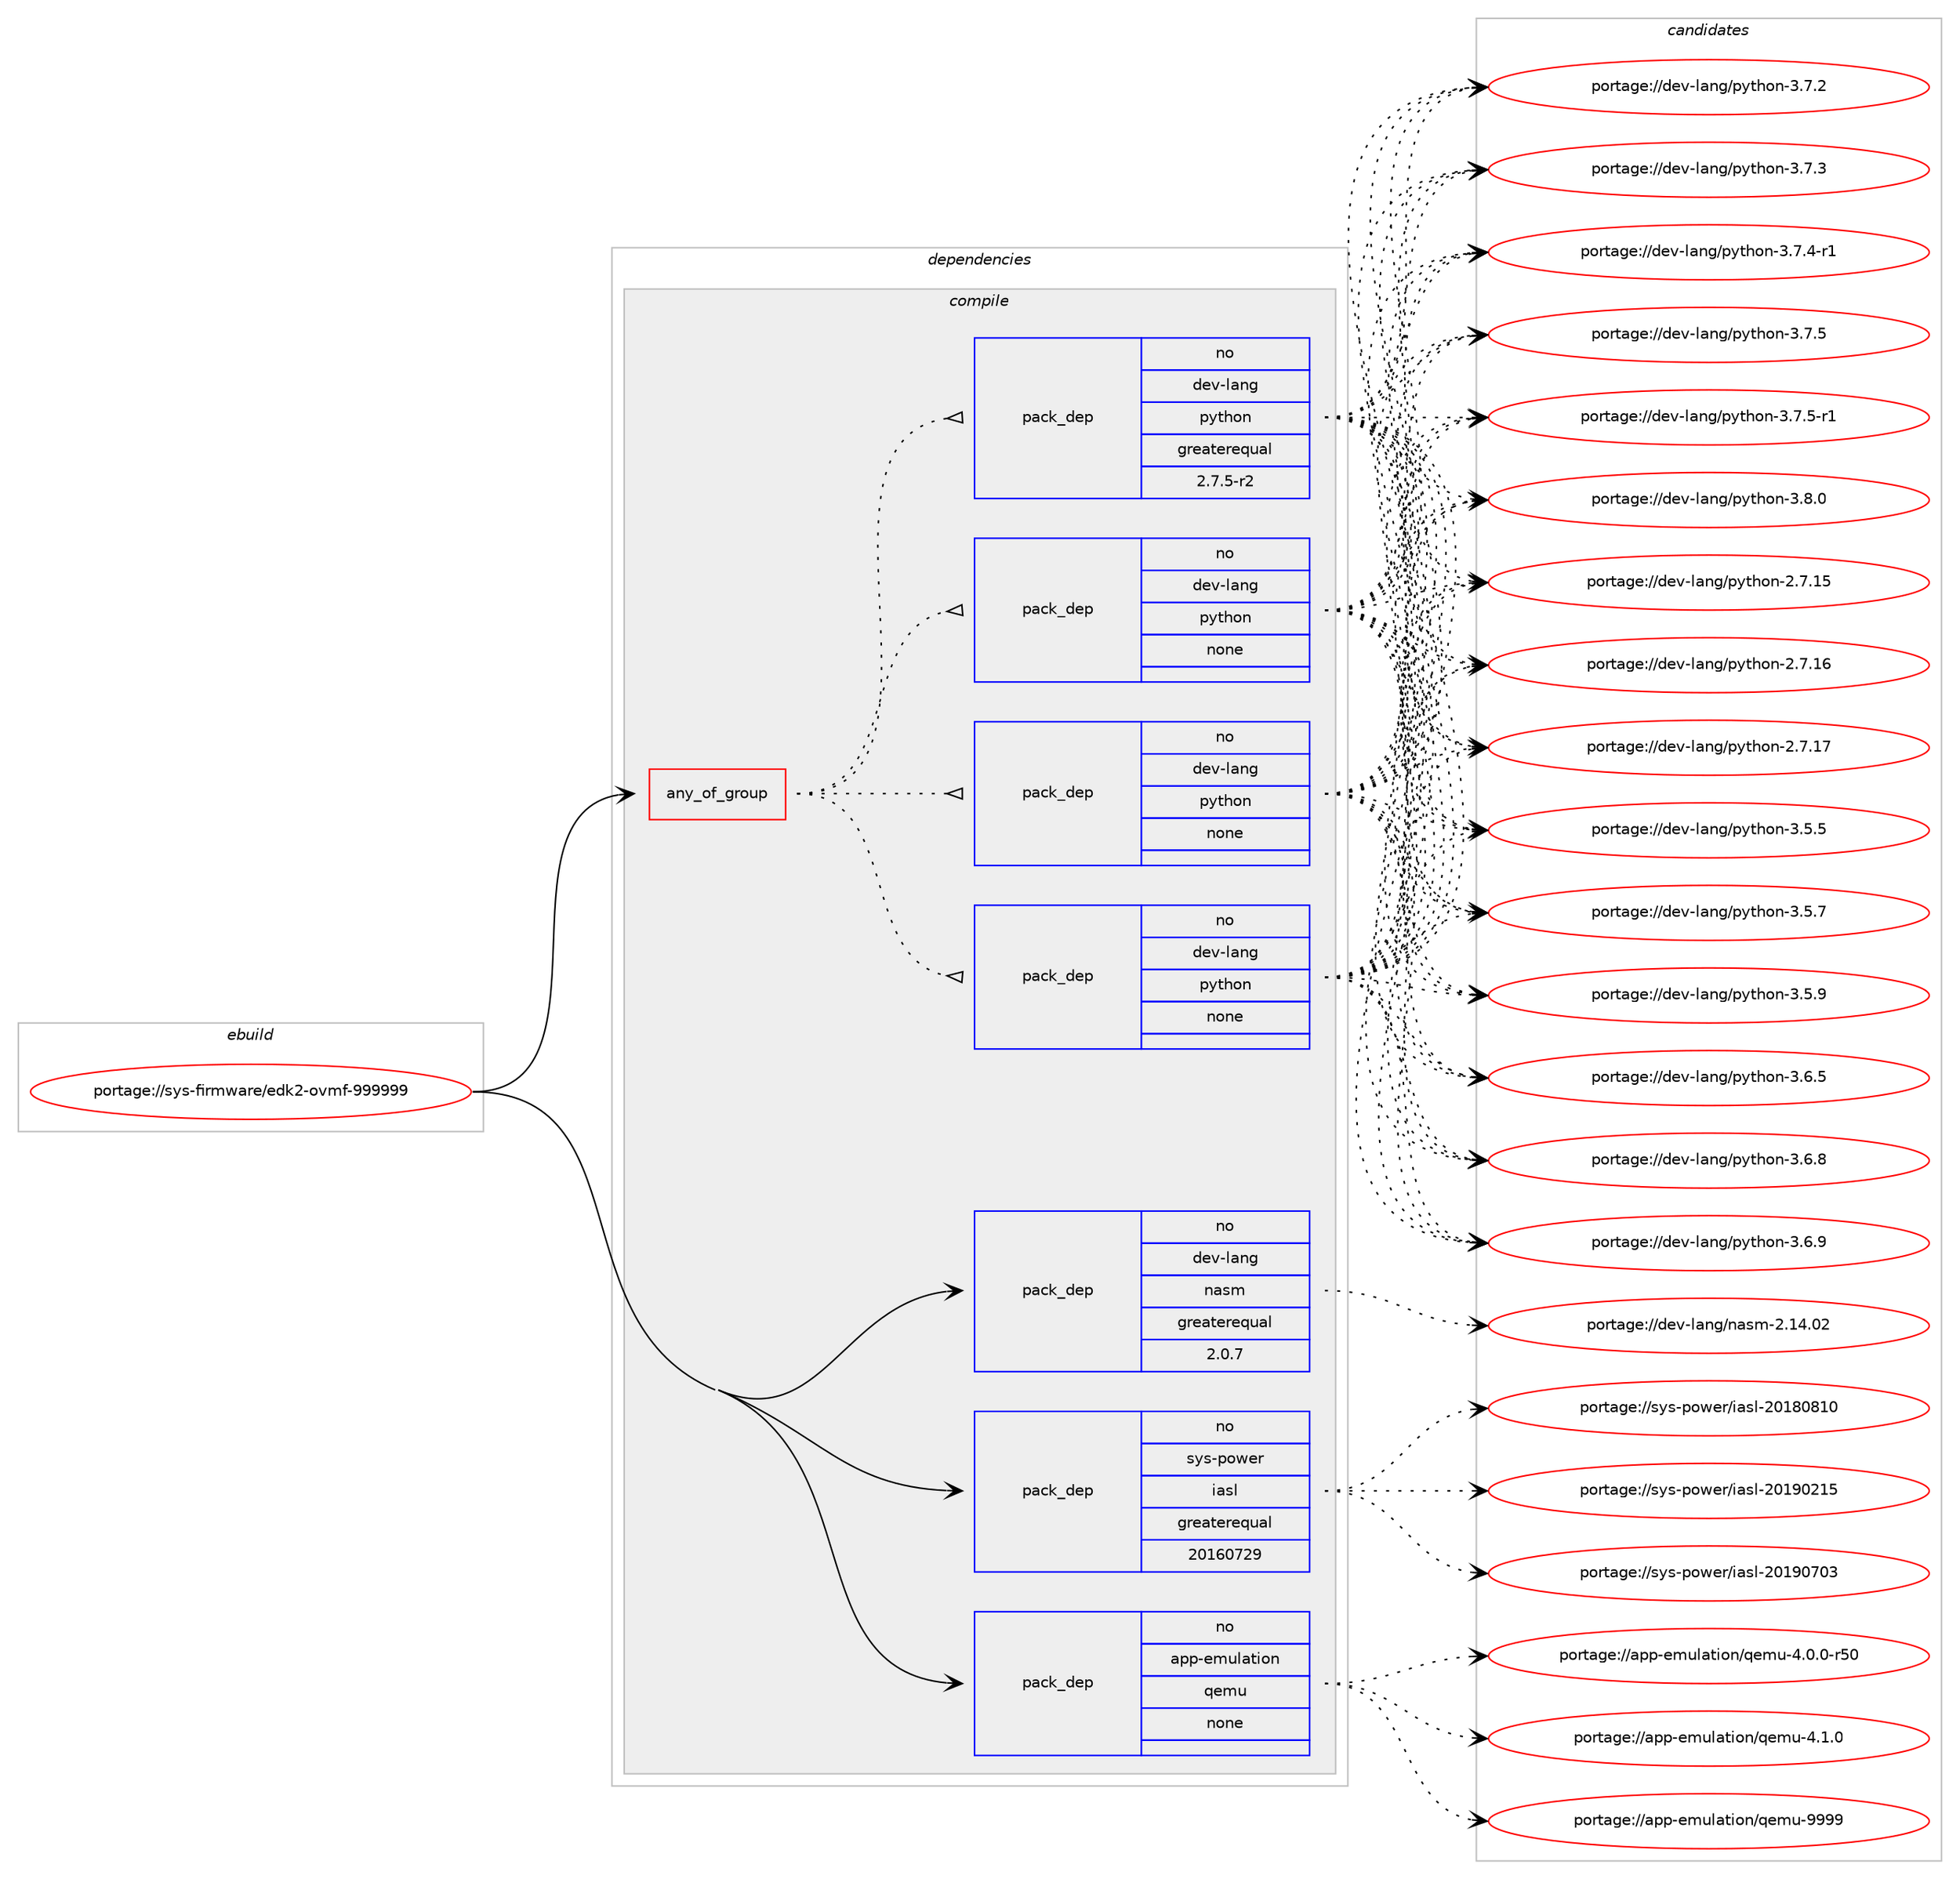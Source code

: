 digraph prolog {

# *************
# Graph options
# *************

newrank=true;
concentrate=true;
compound=true;
graph [rankdir=LR,fontname=Helvetica,fontsize=10,ranksep=1.5];#, ranksep=2.5, nodesep=0.2];
edge  [arrowhead=vee];
node  [fontname=Helvetica,fontsize=10];

# **********
# The ebuild
# **********

subgraph cluster_leftcol {
color=gray;
rank=same;
label=<<i>ebuild</i>>;
id [label="portage://sys-firmware/edk2-ovmf-999999", color=red, width=4, href="../sys-firmware/edk2-ovmf-999999.svg"];
}

# ****************
# The dependencies
# ****************

subgraph cluster_midcol {
color=gray;
label=<<i>dependencies</i>>;
subgraph cluster_compile {
fillcolor="#eeeeee";
style=filled;
label=<<i>compile</i>>;
subgraph any6859 {
dependency424444 [label=<<TABLE BORDER="0" CELLBORDER="1" CELLSPACING="0" CELLPADDING="4"><TR><TD CELLPADDING="10">any_of_group</TD></TR></TABLE>>, shape=none, color=red];subgraph pack314621 {
dependency424445 [label=<<TABLE BORDER="0" CELLBORDER="1" CELLSPACING="0" CELLPADDING="4" WIDTH="220"><TR><TD ROWSPAN="6" CELLPADDING="30">pack_dep</TD></TR><TR><TD WIDTH="110">no</TD></TR><TR><TD>dev-lang</TD></TR><TR><TD>python</TD></TR><TR><TD>none</TD></TR><TR><TD></TD></TR></TABLE>>, shape=none, color=blue];
}
dependency424444:e -> dependency424445:w [weight=20,style="dotted",arrowhead="oinv"];
subgraph pack314622 {
dependency424446 [label=<<TABLE BORDER="0" CELLBORDER="1" CELLSPACING="0" CELLPADDING="4" WIDTH="220"><TR><TD ROWSPAN="6" CELLPADDING="30">pack_dep</TD></TR><TR><TD WIDTH="110">no</TD></TR><TR><TD>dev-lang</TD></TR><TR><TD>python</TD></TR><TR><TD>none</TD></TR><TR><TD></TD></TR></TABLE>>, shape=none, color=blue];
}
dependency424444:e -> dependency424446:w [weight=20,style="dotted",arrowhead="oinv"];
subgraph pack314623 {
dependency424447 [label=<<TABLE BORDER="0" CELLBORDER="1" CELLSPACING="0" CELLPADDING="4" WIDTH="220"><TR><TD ROWSPAN="6" CELLPADDING="30">pack_dep</TD></TR><TR><TD WIDTH="110">no</TD></TR><TR><TD>dev-lang</TD></TR><TR><TD>python</TD></TR><TR><TD>none</TD></TR><TR><TD></TD></TR></TABLE>>, shape=none, color=blue];
}
dependency424444:e -> dependency424447:w [weight=20,style="dotted",arrowhead="oinv"];
subgraph pack314624 {
dependency424448 [label=<<TABLE BORDER="0" CELLBORDER="1" CELLSPACING="0" CELLPADDING="4" WIDTH="220"><TR><TD ROWSPAN="6" CELLPADDING="30">pack_dep</TD></TR><TR><TD WIDTH="110">no</TD></TR><TR><TD>dev-lang</TD></TR><TR><TD>python</TD></TR><TR><TD>greaterequal</TD></TR><TR><TD>2.7.5-r2</TD></TR></TABLE>>, shape=none, color=blue];
}
dependency424444:e -> dependency424448:w [weight=20,style="dotted",arrowhead="oinv"];
}
id:e -> dependency424444:w [weight=20,style="solid",arrowhead="vee"];
subgraph pack314625 {
dependency424449 [label=<<TABLE BORDER="0" CELLBORDER="1" CELLSPACING="0" CELLPADDING="4" WIDTH="220"><TR><TD ROWSPAN="6" CELLPADDING="30">pack_dep</TD></TR><TR><TD WIDTH="110">no</TD></TR><TR><TD>app-emulation</TD></TR><TR><TD>qemu</TD></TR><TR><TD>none</TD></TR><TR><TD></TD></TR></TABLE>>, shape=none, color=blue];
}
id:e -> dependency424449:w [weight=20,style="solid",arrowhead="vee"];
subgraph pack314626 {
dependency424450 [label=<<TABLE BORDER="0" CELLBORDER="1" CELLSPACING="0" CELLPADDING="4" WIDTH="220"><TR><TD ROWSPAN="6" CELLPADDING="30">pack_dep</TD></TR><TR><TD WIDTH="110">no</TD></TR><TR><TD>dev-lang</TD></TR><TR><TD>nasm</TD></TR><TR><TD>greaterequal</TD></TR><TR><TD>2.0.7</TD></TR></TABLE>>, shape=none, color=blue];
}
id:e -> dependency424450:w [weight=20,style="solid",arrowhead="vee"];
subgraph pack314627 {
dependency424451 [label=<<TABLE BORDER="0" CELLBORDER="1" CELLSPACING="0" CELLPADDING="4" WIDTH="220"><TR><TD ROWSPAN="6" CELLPADDING="30">pack_dep</TD></TR><TR><TD WIDTH="110">no</TD></TR><TR><TD>sys-power</TD></TR><TR><TD>iasl</TD></TR><TR><TD>greaterequal</TD></TR><TR><TD>20160729</TD></TR></TABLE>>, shape=none, color=blue];
}
id:e -> dependency424451:w [weight=20,style="solid",arrowhead="vee"];
}
subgraph cluster_compileandrun {
fillcolor="#eeeeee";
style=filled;
label=<<i>compile and run</i>>;
}
subgraph cluster_run {
fillcolor="#eeeeee";
style=filled;
label=<<i>run</i>>;
}
}

# **************
# The candidates
# **************

subgraph cluster_choices {
rank=same;
color=gray;
label=<<i>candidates</i>>;

subgraph choice314621 {
color=black;
nodesep=1;
choiceportage10010111845108971101034711212111610411111045504655464953 [label="portage://dev-lang/python-2.7.15", color=red, width=4,href="../dev-lang/python-2.7.15.svg"];
choiceportage10010111845108971101034711212111610411111045504655464954 [label="portage://dev-lang/python-2.7.16", color=red, width=4,href="../dev-lang/python-2.7.16.svg"];
choiceportage10010111845108971101034711212111610411111045504655464955 [label="portage://dev-lang/python-2.7.17", color=red, width=4,href="../dev-lang/python-2.7.17.svg"];
choiceportage100101118451089711010347112121116104111110455146534653 [label="portage://dev-lang/python-3.5.5", color=red, width=4,href="../dev-lang/python-3.5.5.svg"];
choiceportage100101118451089711010347112121116104111110455146534655 [label="portage://dev-lang/python-3.5.7", color=red, width=4,href="../dev-lang/python-3.5.7.svg"];
choiceportage100101118451089711010347112121116104111110455146534657 [label="portage://dev-lang/python-3.5.9", color=red, width=4,href="../dev-lang/python-3.5.9.svg"];
choiceportage100101118451089711010347112121116104111110455146544653 [label="portage://dev-lang/python-3.6.5", color=red, width=4,href="../dev-lang/python-3.6.5.svg"];
choiceportage100101118451089711010347112121116104111110455146544656 [label="portage://dev-lang/python-3.6.8", color=red, width=4,href="../dev-lang/python-3.6.8.svg"];
choiceportage100101118451089711010347112121116104111110455146544657 [label="portage://dev-lang/python-3.6.9", color=red, width=4,href="../dev-lang/python-3.6.9.svg"];
choiceportage100101118451089711010347112121116104111110455146554650 [label="portage://dev-lang/python-3.7.2", color=red, width=4,href="../dev-lang/python-3.7.2.svg"];
choiceportage100101118451089711010347112121116104111110455146554651 [label="portage://dev-lang/python-3.7.3", color=red, width=4,href="../dev-lang/python-3.7.3.svg"];
choiceportage1001011184510897110103471121211161041111104551465546524511449 [label="portage://dev-lang/python-3.7.4-r1", color=red, width=4,href="../dev-lang/python-3.7.4-r1.svg"];
choiceportage100101118451089711010347112121116104111110455146554653 [label="portage://dev-lang/python-3.7.5", color=red, width=4,href="../dev-lang/python-3.7.5.svg"];
choiceportage1001011184510897110103471121211161041111104551465546534511449 [label="portage://dev-lang/python-3.7.5-r1", color=red, width=4,href="../dev-lang/python-3.7.5-r1.svg"];
choiceportage100101118451089711010347112121116104111110455146564648 [label="portage://dev-lang/python-3.8.0", color=red, width=4,href="../dev-lang/python-3.8.0.svg"];
dependency424445:e -> choiceportage10010111845108971101034711212111610411111045504655464953:w [style=dotted,weight="100"];
dependency424445:e -> choiceportage10010111845108971101034711212111610411111045504655464954:w [style=dotted,weight="100"];
dependency424445:e -> choiceportage10010111845108971101034711212111610411111045504655464955:w [style=dotted,weight="100"];
dependency424445:e -> choiceportage100101118451089711010347112121116104111110455146534653:w [style=dotted,weight="100"];
dependency424445:e -> choiceportage100101118451089711010347112121116104111110455146534655:w [style=dotted,weight="100"];
dependency424445:e -> choiceportage100101118451089711010347112121116104111110455146534657:w [style=dotted,weight="100"];
dependency424445:e -> choiceportage100101118451089711010347112121116104111110455146544653:w [style=dotted,weight="100"];
dependency424445:e -> choiceportage100101118451089711010347112121116104111110455146544656:w [style=dotted,weight="100"];
dependency424445:e -> choiceportage100101118451089711010347112121116104111110455146544657:w [style=dotted,weight="100"];
dependency424445:e -> choiceportage100101118451089711010347112121116104111110455146554650:w [style=dotted,weight="100"];
dependency424445:e -> choiceportage100101118451089711010347112121116104111110455146554651:w [style=dotted,weight="100"];
dependency424445:e -> choiceportage1001011184510897110103471121211161041111104551465546524511449:w [style=dotted,weight="100"];
dependency424445:e -> choiceportage100101118451089711010347112121116104111110455146554653:w [style=dotted,weight="100"];
dependency424445:e -> choiceportage1001011184510897110103471121211161041111104551465546534511449:w [style=dotted,weight="100"];
dependency424445:e -> choiceportage100101118451089711010347112121116104111110455146564648:w [style=dotted,weight="100"];
}
subgraph choice314622 {
color=black;
nodesep=1;
choiceportage10010111845108971101034711212111610411111045504655464953 [label="portage://dev-lang/python-2.7.15", color=red, width=4,href="../dev-lang/python-2.7.15.svg"];
choiceportage10010111845108971101034711212111610411111045504655464954 [label="portage://dev-lang/python-2.7.16", color=red, width=4,href="../dev-lang/python-2.7.16.svg"];
choiceportage10010111845108971101034711212111610411111045504655464955 [label="portage://dev-lang/python-2.7.17", color=red, width=4,href="../dev-lang/python-2.7.17.svg"];
choiceportage100101118451089711010347112121116104111110455146534653 [label="portage://dev-lang/python-3.5.5", color=red, width=4,href="../dev-lang/python-3.5.5.svg"];
choiceportage100101118451089711010347112121116104111110455146534655 [label="portage://dev-lang/python-3.5.7", color=red, width=4,href="../dev-lang/python-3.5.7.svg"];
choiceportage100101118451089711010347112121116104111110455146534657 [label="portage://dev-lang/python-3.5.9", color=red, width=4,href="../dev-lang/python-3.5.9.svg"];
choiceportage100101118451089711010347112121116104111110455146544653 [label="portage://dev-lang/python-3.6.5", color=red, width=4,href="../dev-lang/python-3.6.5.svg"];
choiceportage100101118451089711010347112121116104111110455146544656 [label="portage://dev-lang/python-3.6.8", color=red, width=4,href="../dev-lang/python-3.6.8.svg"];
choiceportage100101118451089711010347112121116104111110455146544657 [label="portage://dev-lang/python-3.6.9", color=red, width=4,href="../dev-lang/python-3.6.9.svg"];
choiceportage100101118451089711010347112121116104111110455146554650 [label="portage://dev-lang/python-3.7.2", color=red, width=4,href="../dev-lang/python-3.7.2.svg"];
choiceportage100101118451089711010347112121116104111110455146554651 [label="portage://dev-lang/python-3.7.3", color=red, width=4,href="../dev-lang/python-3.7.3.svg"];
choiceportage1001011184510897110103471121211161041111104551465546524511449 [label="portage://dev-lang/python-3.7.4-r1", color=red, width=4,href="../dev-lang/python-3.7.4-r1.svg"];
choiceportage100101118451089711010347112121116104111110455146554653 [label="portage://dev-lang/python-3.7.5", color=red, width=4,href="../dev-lang/python-3.7.5.svg"];
choiceportage1001011184510897110103471121211161041111104551465546534511449 [label="portage://dev-lang/python-3.7.5-r1", color=red, width=4,href="../dev-lang/python-3.7.5-r1.svg"];
choiceportage100101118451089711010347112121116104111110455146564648 [label="portage://dev-lang/python-3.8.0", color=red, width=4,href="../dev-lang/python-3.8.0.svg"];
dependency424446:e -> choiceportage10010111845108971101034711212111610411111045504655464953:w [style=dotted,weight="100"];
dependency424446:e -> choiceportage10010111845108971101034711212111610411111045504655464954:w [style=dotted,weight="100"];
dependency424446:e -> choiceportage10010111845108971101034711212111610411111045504655464955:w [style=dotted,weight="100"];
dependency424446:e -> choiceportage100101118451089711010347112121116104111110455146534653:w [style=dotted,weight="100"];
dependency424446:e -> choiceportage100101118451089711010347112121116104111110455146534655:w [style=dotted,weight="100"];
dependency424446:e -> choiceportage100101118451089711010347112121116104111110455146534657:w [style=dotted,weight="100"];
dependency424446:e -> choiceportage100101118451089711010347112121116104111110455146544653:w [style=dotted,weight="100"];
dependency424446:e -> choiceportage100101118451089711010347112121116104111110455146544656:w [style=dotted,weight="100"];
dependency424446:e -> choiceportage100101118451089711010347112121116104111110455146544657:w [style=dotted,weight="100"];
dependency424446:e -> choiceportage100101118451089711010347112121116104111110455146554650:w [style=dotted,weight="100"];
dependency424446:e -> choiceportage100101118451089711010347112121116104111110455146554651:w [style=dotted,weight="100"];
dependency424446:e -> choiceportage1001011184510897110103471121211161041111104551465546524511449:w [style=dotted,weight="100"];
dependency424446:e -> choiceportage100101118451089711010347112121116104111110455146554653:w [style=dotted,weight="100"];
dependency424446:e -> choiceportage1001011184510897110103471121211161041111104551465546534511449:w [style=dotted,weight="100"];
dependency424446:e -> choiceportage100101118451089711010347112121116104111110455146564648:w [style=dotted,weight="100"];
}
subgraph choice314623 {
color=black;
nodesep=1;
choiceportage10010111845108971101034711212111610411111045504655464953 [label="portage://dev-lang/python-2.7.15", color=red, width=4,href="../dev-lang/python-2.7.15.svg"];
choiceportage10010111845108971101034711212111610411111045504655464954 [label="portage://dev-lang/python-2.7.16", color=red, width=4,href="../dev-lang/python-2.7.16.svg"];
choiceportage10010111845108971101034711212111610411111045504655464955 [label="portage://dev-lang/python-2.7.17", color=red, width=4,href="../dev-lang/python-2.7.17.svg"];
choiceportage100101118451089711010347112121116104111110455146534653 [label="portage://dev-lang/python-3.5.5", color=red, width=4,href="../dev-lang/python-3.5.5.svg"];
choiceportage100101118451089711010347112121116104111110455146534655 [label="portage://dev-lang/python-3.5.7", color=red, width=4,href="../dev-lang/python-3.5.7.svg"];
choiceportage100101118451089711010347112121116104111110455146534657 [label="portage://dev-lang/python-3.5.9", color=red, width=4,href="../dev-lang/python-3.5.9.svg"];
choiceportage100101118451089711010347112121116104111110455146544653 [label="portage://dev-lang/python-3.6.5", color=red, width=4,href="../dev-lang/python-3.6.5.svg"];
choiceportage100101118451089711010347112121116104111110455146544656 [label="portage://dev-lang/python-3.6.8", color=red, width=4,href="../dev-lang/python-3.6.8.svg"];
choiceportage100101118451089711010347112121116104111110455146544657 [label="portage://dev-lang/python-3.6.9", color=red, width=4,href="../dev-lang/python-3.6.9.svg"];
choiceportage100101118451089711010347112121116104111110455146554650 [label="portage://dev-lang/python-3.7.2", color=red, width=4,href="../dev-lang/python-3.7.2.svg"];
choiceportage100101118451089711010347112121116104111110455146554651 [label="portage://dev-lang/python-3.7.3", color=red, width=4,href="../dev-lang/python-3.7.3.svg"];
choiceportage1001011184510897110103471121211161041111104551465546524511449 [label="portage://dev-lang/python-3.7.4-r1", color=red, width=4,href="../dev-lang/python-3.7.4-r1.svg"];
choiceportage100101118451089711010347112121116104111110455146554653 [label="portage://dev-lang/python-3.7.5", color=red, width=4,href="../dev-lang/python-3.7.5.svg"];
choiceportage1001011184510897110103471121211161041111104551465546534511449 [label="portage://dev-lang/python-3.7.5-r1", color=red, width=4,href="../dev-lang/python-3.7.5-r1.svg"];
choiceportage100101118451089711010347112121116104111110455146564648 [label="portage://dev-lang/python-3.8.0", color=red, width=4,href="../dev-lang/python-3.8.0.svg"];
dependency424447:e -> choiceportage10010111845108971101034711212111610411111045504655464953:w [style=dotted,weight="100"];
dependency424447:e -> choiceportage10010111845108971101034711212111610411111045504655464954:w [style=dotted,weight="100"];
dependency424447:e -> choiceportage10010111845108971101034711212111610411111045504655464955:w [style=dotted,weight="100"];
dependency424447:e -> choiceportage100101118451089711010347112121116104111110455146534653:w [style=dotted,weight="100"];
dependency424447:e -> choiceportage100101118451089711010347112121116104111110455146534655:w [style=dotted,weight="100"];
dependency424447:e -> choiceportage100101118451089711010347112121116104111110455146534657:w [style=dotted,weight="100"];
dependency424447:e -> choiceportage100101118451089711010347112121116104111110455146544653:w [style=dotted,weight="100"];
dependency424447:e -> choiceportage100101118451089711010347112121116104111110455146544656:w [style=dotted,weight="100"];
dependency424447:e -> choiceportage100101118451089711010347112121116104111110455146544657:w [style=dotted,weight="100"];
dependency424447:e -> choiceportage100101118451089711010347112121116104111110455146554650:w [style=dotted,weight="100"];
dependency424447:e -> choiceportage100101118451089711010347112121116104111110455146554651:w [style=dotted,weight="100"];
dependency424447:e -> choiceportage1001011184510897110103471121211161041111104551465546524511449:w [style=dotted,weight="100"];
dependency424447:e -> choiceportage100101118451089711010347112121116104111110455146554653:w [style=dotted,weight="100"];
dependency424447:e -> choiceportage1001011184510897110103471121211161041111104551465546534511449:w [style=dotted,weight="100"];
dependency424447:e -> choiceportage100101118451089711010347112121116104111110455146564648:w [style=dotted,weight="100"];
}
subgraph choice314624 {
color=black;
nodesep=1;
choiceportage10010111845108971101034711212111610411111045504655464953 [label="portage://dev-lang/python-2.7.15", color=red, width=4,href="../dev-lang/python-2.7.15.svg"];
choiceportage10010111845108971101034711212111610411111045504655464954 [label="portage://dev-lang/python-2.7.16", color=red, width=4,href="../dev-lang/python-2.7.16.svg"];
choiceportage10010111845108971101034711212111610411111045504655464955 [label="portage://dev-lang/python-2.7.17", color=red, width=4,href="../dev-lang/python-2.7.17.svg"];
choiceportage100101118451089711010347112121116104111110455146534653 [label="portage://dev-lang/python-3.5.5", color=red, width=4,href="../dev-lang/python-3.5.5.svg"];
choiceportage100101118451089711010347112121116104111110455146534655 [label="portage://dev-lang/python-3.5.7", color=red, width=4,href="../dev-lang/python-3.5.7.svg"];
choiceportage100101118451089711010347112121116104111110455146534657 [label="portage://dev-lang/python-3.5.9", color=red, width=4,href="../dev-lang/python-3.5.9.svg"];
choiceportage100101118451089711010347112121116104111110455146544653 [label="portage://dev-lang/python-3.6.5", color=red, width=4,href="../dev-lang/python-3.6.5.svg"];
choiceportage100101118451089711010347112121116104111110455146544656 [label="portage://dev-lang/python-3.6.8", color=red, width=4,href="../dev-lang/python-3.6.8.svg"];
choiceportage100101118451089711010347112121116104111110455146544657 [label="portage://dev-lang/python-3.6.9", color=red, width=4,href="../dev-lang/python-3.6.9.svg"];
choiceportage100101118451089711010347112121116104111110455146554650 [label="portage://dev-lang/python-3.7.2", color=red, width=4,href="../dev-lang/python-3.7.2.svg"];
choiceportage100101118451089711010347112121116104111110455146554651 [label="portage://dev-lang/python-3.7.3", color=red, width=4,href="../dev-lang/python-3.7.3.svg"];
choiceportage1001011184510897110103471121211161041111104551465546524511449 [label="portage://dev-lang/python-3.7.4-r1", color=red, width=4,href="../dev-lang/python-3.7.4-r1.svg"];
choiceportage100101118451089711010347112121116104111110455146554653 [label="portage://dev-lang/python-3.7.5", color=red, width=4,href="../dev-lang/python-3.7.5.svg"];
choiceportage1001011184510897110103471121211161041111104551465546534511449 [label="portage://dev-lang/python-3.7.5-r1", color=red, width=4,href="../dev-lang/python-3.7.5-r1.svg"];
choiceportage100101118451089711010347112121116104111110455146564648 [label="portage://dev-lang/python-3.8.0", color=red, width=4,href="../dev-lang/python-3.8.0.svg"];
dependency424448:e -> choiceportage10010111845108971101034711212111610411111045504655464953:w [style=dotted,weight="100"];
dependency424448:e -> choiceportage10010111845108971101034711212111610411111045504655464954:w [style=dotted,weight="100"];
dependency424448:e -> choiceportage10010111845108971101034711212111610411111045504655464955:w [style=dotted,weight="100"];
dependency424448:e -> choiceportage100101118451089711010347112121116104111110455146534653:w [style=dotted,weight="100"];
dependency424448:e -> choiceportage100101118451089711010347112121116104111110455146534655:w [style=dotted,weight="100"];
dependency424448:e -> choiceportage100101118451089711010347112121116104111110455146534657:w [style=dotted,weight="100"];
dependency424448:e -> choiceportage100101118451089711010347112121116104111110455146544653:w [style=dotted,weight="100"];
dependency424448:e -> choiceportage100101118451089711010347112121116104111110455146544656:w [style=dotted,weight="100"];
dependency424448:e -> choiceportage100101118451089711010347112121116104111110455146544657:w [style=dotted,weight="100"];
dependency424448:e -> choiceportage100101118451089711010347112121116104111110455146554650:w [style=dotted,weight="100"];
dependency424448:e -> choiceportage100101118451089711010347112121116104111110455146554651:w [style=dotted,weight="100"];
dependency424448:e -> choiceportage1001011184510897110103471121211161041111104551465546524511449:w [style=dotted,weight="100"];
dependency424448:e -> choiceportage100101118451089711010347112121116104111110455146554653:w [style=dotted,weight="100"];
dependency424448:e -> choiceportage1001011184510897110103471121211161041111104551465546534511449:w [style=dotted,weight="100"];
dependency424448:e -> choiceportage100101118451089711010347112121116104111110455146564648:w [style=dotted,weight="100"];
}
subgraph choice314625 {
color=black;
nodesep=1;
choiceportage97112112451011091171089711610511111047113101109117455246484648451145348 [label="portage://app-emulation/qemu-4.0.0-r50", color=red, width=4,href="../app-emulation/qemu-4.0.0-r50.svg"];
choiceportage97112112451011091171089711610511111047113101109117455246494648 [label="portage://app-emulation/qemu-4.1.0", color=red, width=4,href="../app-emulation/qemu-4.1.0.svg"];
choiceportage971121124510110911710897116105111110471131011091174557575757 [label="portage://app-emulation/qemu-9999", color=red, width=4,href="../app-emulation/qemu-9999.svg"];
dependency424449:e -> choiceportage97112112451011091171089711610511111047113101109117455246484648451145348:w [style=dotted,weight="100"];
dependency424449:e -> choiceportage97112112451011091171089711610511111047113101109117455246494648:w [style=dotted,weight="100"];
dependency424449:e -> choiceportage971121124510110911710897116105111110471131011091174557575757:w [style=dotted,weight="100"];
}
subgraph choice314626 {
color=black;
nodesep=1;
choiceportage100101118451089711010347110971151094550464952464850 [label="portage://dev-lang/nasm-2.14.02", color=red, width=4,href="../dev-lang/nasm-2.14.02.svg"];
dependency424450:e -> choiceportage100101118451089711010347110971151094550464952464850:w [style=dotted,weight="100"];
}
subgraph choice314627 {
color=black;
nodesep=1;
choiceportage115121115451121111191011144710597115108455048495648564948 [label="portage://sys-power/iasl-20180810", color=red, width=4,href="../sys-power/iasl-20180810.svg"];
choiceportage115121115451121111191011144710597115108455048495748504953 [label="portage://sys-power/iasl-20190215", color=red, width=4,href="../sys-power/iasl-20190215.svg"];
choiceportage115121115451121111191011144710597115108455048495748554851 [label="portage://sys-power/iasl-20190703", color=red, width=4,href="../sys-power/iasl-20190703.svg"];
dependency424451:e -> choiceportage115121115451121111191011144710597115108455048495648564948:w [style=dotted,weight="100"];
dependency424451:e -> choiceportage115121115451121111191011144710597115108455048495748504953:w [style=dotted,weight="100"];
dependency424451:e -> choiceportage115121115451121111191011144710597115108455048495748554851:w [style=dotted,weight="100"];
}
}

}
